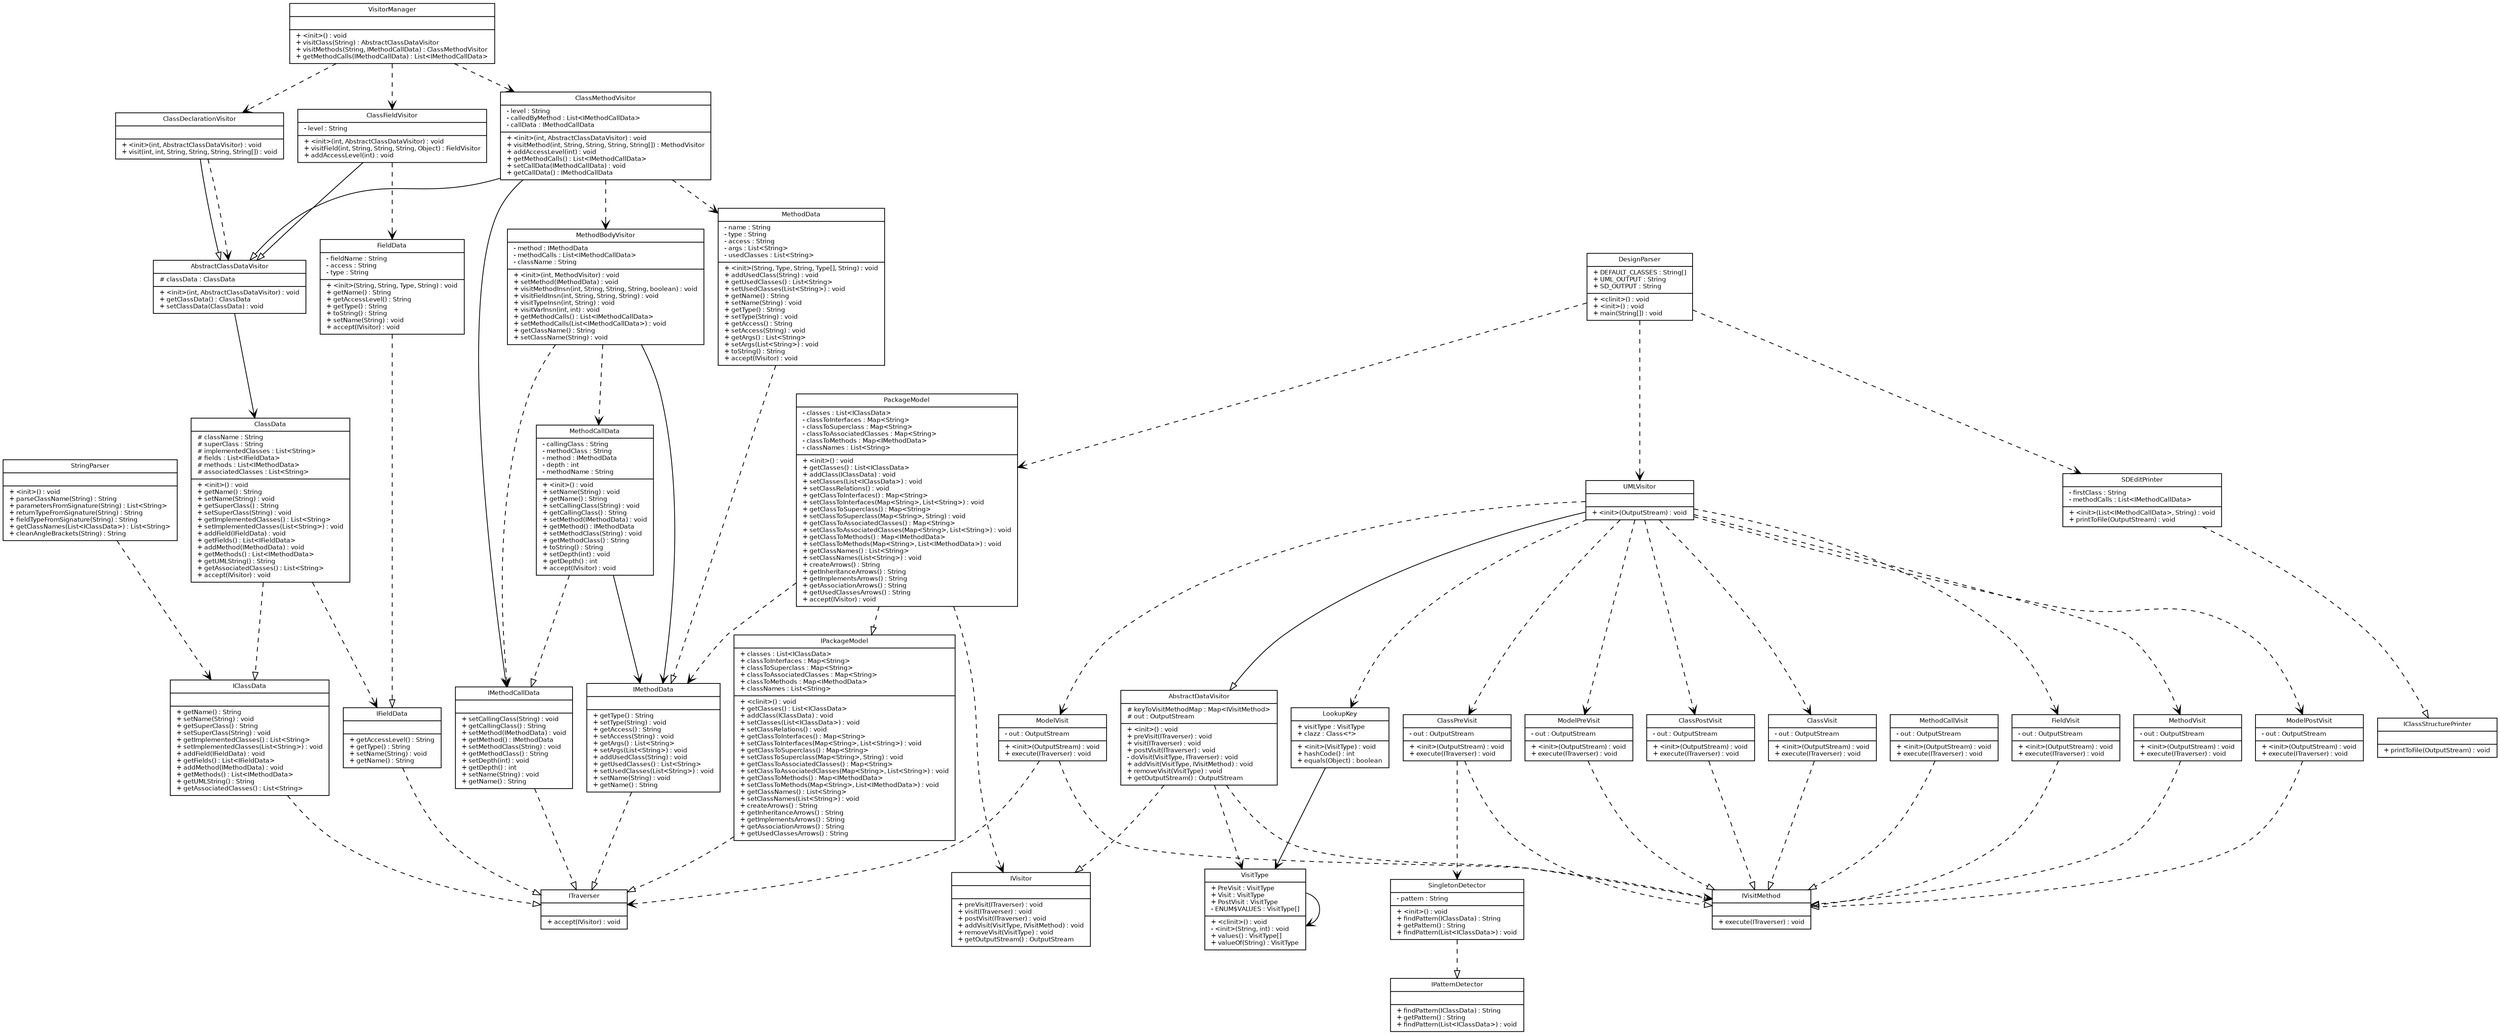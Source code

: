digraph G {
fontname = " Bitstream Vera San"
fontsize =8
node [
style=filled
fillcolor=white
fontname = "Bitstream Vera Sans"
fontsize =8
shape = "record"]
edge [
fontname = "Bitstream Vera Sans"
fontsize =8
]
AbstractClassDataVisitor [
label = "{AbstractClassDataVisitor
|# classData : ClassData\l|+ \<init\>(int, AbstractClassDataVisitor) : void\l+ getClassData() : ClassData\l+ setClassData(ClassData) : void\l}"
]
AbstractDataVisitor [
label = "{AbstractDataVisitor
|# keyToVisitMethodMap : Map\<IVisitMethod\>\l# out : OutputStream\l|+ \<init\>() : void\l+ preVisit(ITraverser) : void\l+ visit(ITraverser) : void\l+ postVisit(ITraverser) : void\l- doVisit(VisitType, ITraverser) : void\l+ addVisit(VisitType, IVisitMethod) : void\l+ removeVisit(VisitType) : void\l+ getOutputStream() : OutputStream\l}"
]
ClassData [
label = "{ClassData
|# className : String\l# superClass : String\l# implementedClasses : List\<String\>\l# fields : List\<IFieldData\>\l# methods : List\<IMethodData\>\l# associatedClasses : List\<String\>\l|+ \<init\>() : void\l+ getName() : String\l+ setName(String) : void\l+ getSuperClass() : String\l+ setSuperClass(String) : void\l+ getImplementedClasses() : List\<String\>\l+ setImplementedClasses(List\<String\>) : void\l+ addField(IFieldData) : void\l+ getFields() : List\<IFieldData\>\l+ addMethod(IMethodData) : void\l+ getMethods() : List\<IMethodData\>\l+ getUMLString() : String\l+ getAssociatedClasses() : List\<String\>\l+ accept(IVisitor) : void\l}"
]
ClassDeclarationVisitor [
label = "{ClassDeclarationVisitor
||+ \<init\>(int, AbstractClassDataVisitor) : void\l+ visit(int, int, String, String, String, String[]) : void\l}"
]
ClassFieldVisitor [
label = "{ClassFieldVisitor
|- level : String\l|+ \<init\>(int, AbstractClassDataVisitor) : void\l+ visitField(int, String, String, String, Object) : FieldVisitor\l+ addAccessLevel(int) : void\l}"
]
ClassMethodVisitor [
label = "{ClassMethodVisitor
|- level : String\l- calledByMethod : List\<IMethodCallData\>\l- callData : IMethodCallData\l|+ \<init\>(int, AbstractClassDataVisitor) : void\l+ visitMethod(int, String, String, String, String[]) : MethodVisitor\l+ addAccessLevel(int) : void\l+ getMethodCalls() : List\<IMethodCallData\>\l+ setCallData(IMethodCallData) : void\l+ getCallData() : IMethodCallData\l}"
]
ClassPostVisit [
label = "{ClassPostVisit
|- out : OutputStream\l|+ \<init\>(OutputStream) : void\l+ execute(ITraverser) : void\l}"
]
ClassPreVisit [
label = "{ClassPreVisit
|- out : OutputStream\l|+ \<init\>(OutputStream) : void\l+ execute(ITraverser) : void\l}"
]
ClassVisit [
label = "{ClassVisit
|- out : OutputStream\l|+ \<init\>(OutputStream) : void\l+ execute(ITraverser) : void\l}"
]
DesignParser [
label = "{DesignParser
|+ DEFAULT_CLASSES : String[]\l+ UML_OUTPUT : String\l+ SD_OUTPUT : String\l|+ \<clinit\>() : void\l+ \<init\>() : void\l+ main(String[]) : void\l}"
]
FieldData [
label = "{FieldData
|- fieldName : String\l- access : String\l- type : String\l|+ \<init\>(String, String, Type, String) : void\l+ getName() : String\l+ getAccessLevel() : String\l+ getType() : String\l+ toString() : String\l+ setName(String) : void\l+ accept(IVisitor) : void\l}"
]
FieldVisit [
label = "{FieldVisit
|- out : OutputStream\l|+ \<init\>(OutputStream) : void\l+ execute(ITraverser) : void\l}"
]
IClassData [
label = "{IClassData
||+ getName() : String\l+ setName(String) : void\l+ getSuperClass() : String\l+ setSuperClass(String) : void\l+ getImplementedClasses() : List\<String\>\l+ setImplementedClasses(List\<String\>) : void\l+ addField(IFieldData) : void\l+ getFields() : List\<IFieldData\>\l+ addMethod(IMethodData) : void\l+ getMethods() : List\<IMethodData\>\l+ getUMLString() : String\l+ getAssociatedClasses() : List\<String\>\l}"
]
IClassStructurePrinter [
label = "{IClassStructurePrinter
||+ printToFile(OutputStream) : void\l}"
]
IFieldData [
label = "{IFieldData
||+ getAccessLevel() : String\l+ getType() : String\l+ setName(String) : void\l+ getName() : String\l}"
]
IMethodCallData [
label = "{IMethodCallData
||+ setCallingClass(String) : void\l+ getCallingClass() : String\l+ setMethod(IMethodData) : void\l+ getMethod() : IMethodData\l+ setMethodClass(String) : void\l+ getMethodClass() : String\l+ setDepth(int) : void\l+ getDepth() : int\l+ setName(String) : void\l+ getName() : String\l}"
]
IMethodData [
label = "{IMethodData
||+ getType() : String\l+ setType(String) : void\l+ getAccess() : String\l+ setAccess(String) : void\l+ getArgs() : List\<String\>\l+ setArgs(List\<String\>) : void\l+ addUsedClass(String) : void\l+ getUsedClasses() : List\<String\>\l+ setUsedClasses(List\<String\>) : void\l+ setName(String) : void\l+ getName() : String\l}"
]
IPackageModel [
label = "{IPackageModel
|+ classes : List\<IClassData\>\l+ classToInterfaces : Map\<String\>\l+ classToSuperclass : Map\<String\>\l+ classToAssociatedClasses : Map\<String\>\l+ classToMethods : Map\<IMethodData\>\l+ classNames : List\<String\>\l|+ \<clinit\>() : void\l+ getClasses() : List\<IClassData\>\l+ addClass(IClassData) : void\l+ setClasses(List\<IClassData\>) : void\l+ setClassRelations() : void\l+ getClassToInterfaces() : Map\<String\>\l+ setClassToInterfaces(Map\<String\>, List\<String\>) : void\l+ getClassToSuperclass() : Map\<String\>\l+ setClassToSuperclass(Map\<String\>, String) : void\l+ getClassToAssociatedClasses() : Map\<String\>\l+ setClassToAssociatedClasses(Map\<String\>, List\<String\>) : void\l+ getClassToMethods() : Map\<IMethodData\>\l+ setClassToMethods(Map\<String\>, List\<IMethodData\>) : void\l+ getClassNames() : List\<String\>\l+ setClassNames(List\<String\>) : void\l+ createArrows() : String\l+ getInheritanceArrows() : String\l+ getImplementsArrows() : String\l+ getAssociationArrows() : String\l+ getUsedClassesArrows() : String\l}"
]
IPatternDetector [
label = "{IPatternDetector
||+ findPattern(IClassData) : String\l+ getPattern() : String\l+ findPattern(List\<IClassData\>) : void\l}"
]
ITraverser [
label = "{ITraverser
||+ accept(IVisitor) : void\l}"
]
IVisitMethod [
label = "{IVisitMethod
||+ execute(ITraverser) : void\l}"
]
IVisitor [
label = "{IVisitor
||+ preVisit(ITraverser) : void\l+ visit(ITraverser) : void\l+ postVisit(ITraverser) : void\l+ addVisit(VisitType, IVisitMethod) : void\l+ removeVisit(VisitType) : void\l+ getOutputStream() : OutputStream\l}"
]
LookupKey [
label = "{LookupKey
|+ visitType : VisitType\l+ clazz : Class\<*\>\l|+ \<init\>(VisitType) : void\l+ hashCode() : int\l+ equals(Object) : boolean\l}"
]
MethodBodyVisitor [
label = "{MethodBodyVisitor
|- method : IMethodData\l- methodCalls : List\<IMethodCallData\>\l- className : String\l|+ \<init\>(int, MethodVisitor) : void\l+ setMethod(IMethodData) : void\l+ visitMethodInsn(int, String, String, String, boolean) : void\l+ visitFieldInsn(int, String, String, String) : void\l+ visitTypeInsn(int, String) : void\l+ visitVarInsn(int, int) : void\l+ getMethodCalls() : List\<IMethodCallData\>\l+ setMethodCalls(List\<IMethodCallData\>) : void\l+ getClassName() : String\l+ setClassName(String) : void\l}"
]
MethodCallData [
label = "{MethodCallData
|- callingClass : String\l- methodClass : String\l- method : IMethodData\l- depth : int\l- methodName : String\l|+ \<init\>() : void\l+ setName(String) : void\l+ getName() : String\l+ setCallingClass(String) : void\l+ getCallingClass() : String\l+ setMethod(IMethodData) : void\l+ getMethod() : IMethodData\l+ setMethodClass(String) : void\l+ getMethodClass() : String\l+ toString() : String\l+ setDepth(int) : void\l+ getDepth() : int\l+ accept(IVisitor) : void\l}"
]
MethodCallVisit [
label = "{MethodCallVisit
|- out : OutputStream\l|+ \<init\>(OutputStream) : void\l+ execute(ITraverser) : void\l}"
]
MethodData [
label = "{MethodData
|- name : String\l- type : String\l- access : String\l- args : List\<String\>\l- usedClasses : List\<String\>\l|+ \<init\>(String, Type, String, Type[], String) : void\l+ addUsedClass(String) : void\l+ getUsedClasses() : List\<String\>\l+ setUsedClasses(List\<String\>) : void\l+ getName() : String\l+ setName(String) : void\l+ getType() : String\l+ setType(String) : void\l+ getAccess() : String\l+ setAccess(String) : void\l+ getArgs() : List\<String\>\l+ setArgs(List\<String\>) : void\l+ toString() : String\l+ accept(IVisitor) : void\l}"
]
MethodVisit [
label = "{MethodVisit
|- out : OutputStream\l|+ \<init\>(OutputStream) : void\l+ execute(ITraverser) : void\l}"
]
ModelPostVisit [
label = "{ModelPostVisit
|- out : OutputStream\l|+ \<init\>(OutputStream) : void\l+ execute(ITraverser) : void\l}"
]
ModelPreVisit [
label = "{ModelPreVisit
|- out : OutputStream\l|+ \<init\>(OutputStream) : void\l+ execute(ITraverser) : void\l}"
]
ModelVisit [
label = "{ModelVisit
|- out : OutputStream\l|+ \<init\>(OutputStream) : void\l+ execute(ITraverser) : void\l}"
]
PackageModel [
label = "{PackageModel
|- classes : List\<IClassData\>\l- classToInterfaces : Map\<String\>\l- classToSuperclass : Map\<String\>\l- classToAssociatedClasses : Map\<String\>\l- classToMethods : Map\<IMethodData\>\l- classNames : List\<String\>\l|+ \<init\>() : void\l+ getClasses() : List\<IClassData\>\l+ addClass(IClassData) : void\l+ setClasses(List\<IClassData\>) : void\l+ setClassRelations() : void\l+ getClassToInterfaces() : Map\<String\>\l+ setClassToInterfaces(Map\<String\>, List\<String\>) : void\l+ getClassToSuperclass() : Map\<String\>\l+ setClassToSuperclass(Map\<String\>, String) : void\l+ getClassToAssociatedClasses() : Map\<String\>\l+ setClassToAssociatedClasses(Map\<String\>, List\<String\>) : void\l+ getClassToMethods() : Map\<IMethodData\>\l+ setClassToMethods(Map\<String\>, List\<IMethodData\>) : void\l+ getClassNames() : List\<String\>\l+ setClassNames(List\<String\>) : void\l+ createArrows() : String\l+ getInheritanceArrows() : String\l+ getImplementsArrows() : String\l+ getAssociationArrows() : String\l+ getUsedClassesArrows() : String\l+ accept(IVisitor) : void\l}"
]
SDEditPrinter [
label = "{SDEditPrinter
|- firstClass : String\l- methodCalls : List\<IMethodCallData\>\l|+ \<init\>(List\<IMethodCallData\>, String) : void\l+ printToFile(OutputStream) : void\l}"
]
SingletonDetector [
label = "{SingletonDetector
|- pattern : String\l|+ \<init\>() : void\l+ findPattern(IClassData) : String\l+ getPattern() : String\l+ findPattern(List\<IClassData\>) : void\l}"
]
StringParser [
label = "{StringParser
||+ \<init\>() : void\l+ parseClassName(String) : String\l+ parametersFromSignature(String) : List\<String\>\l+ returnTypeFromSignature(String) : String\l+ fieldTypeFromSignature(String) : String\l+ getClassNames(List\<IClassData\>) : List\<String\>\l+ cleanAngleBrackets(String) : String\l}"
]
UMLVisitor [
label = "{UMLVisitor
||+ \<init\>(OutputStream) : void\l}"
]
VisitType [
label = "{VisitType
|+ PreVisit : VisitType\l+ Visit : VisitType\l+ PostVisit : VisitType\l- ENUM$VALUES : VisitType[]\l|+ \<clinit\>() : void\l- \<init\>(String, int) : void\l+ values() : VisitType[]\l+ valueOf(String) : VisitType\l}"
]
VisitorManager [
label = "{VisitorManager
||+ \<init\>() : void\l+ visitClass(String) : AbstractClassDataVisitor\l+ visitMethods(String, IMethodCallData) : ClassMethodVisitor\l+ getMethodCalls(IMethodCallData) : List\<IMethodCallData\>\l}"
]
edge [
arrowhead = "empty"
style = "solid"
]
UMLVisitor -> AbstractDataVisitor
ClassDeclarationVisitor -> AbstractClassDataVisitor
ClassFieldVisitor -> AbstractClassDataVisitor
ClassMethodVisitor -> AbstractClassDataVisitor
edge [
arrowhead = "vee"
style = "solid"
]
AbstractClassDataVisitor -> ClassData
MethodBodyVisitor -> IMethodData
MethodCallData -> IMethodData
ClassMethodVisitor -> IMethodCallData
LookupKey -> VisitType
VisitType -> VisitType
edge [
arrowhead = "empty"
style = "dashed"
]
ModelVisit -> IVisitMethod
PackageModel -> IPackageModel
SDEditPrinter -> IClassStructurePrinter
ClassVisit -> IVisitMethod
ModelPreVisit -> IVisitMethod
AbstractDataVisitor -> IVisitor
FieldVisit -> IVisitMethod
MethodCallData -> IMethodCallData
ClassPreVisit -> IVisitMethod
IPackageModel -> ITraverser
SingletonDetector -> IPatternDetector
IMethodCallData -> ITraverser
MethodVisit -> IVisitMethod
FieldData -> IFieldData
ModelPostVisit -> IVisitMethod
ClassData -> IClassData
MethodCallVisit -> IVisitMethod
MethodData -> IMethodData
IMethodData -> ITraverser
ClassPostVisit -> IVisitMethod
IClassData -> ITraverser
IFieldData -> ITraverser
edge [
arrowhead = "vee"
style = "dashed"
]
StringParser -> IClassData
ModelVisit -> ITraverser
UMLVisitor -> LookupKey
UMLVisitor -> FieldVisit
UMLVisitor -> MethodVisit
UMLVisitor -> ClassPreVisit
UMLVisitor -> ClassVisit
UMLVisitor -> ClassPostVisit
UMLVisitor -> ModelPreVisit
UMLVisitor -> ModelVisit
UMLVisitor -> ModelPostVisit
PackageModel -> IMethodData
PackageModel -> IVisitor
MethodBodyVisitor -> MethodCallData
MethodBodyVisitor -> IMethodCallData
ClassDeclarationVisitor -> AbstractClassDataVisitor
DesignParser -> PackageModel
DesignParser -> UMLVisitor
DesignParser -> SDEditPrinter
ClassFieldVisitor -> FieldData
AbstractDataVisitor -> VisitType
AbstractDataVisitor -> IVisitMethod
ClassMethodVisitor -> MethodBodyVisitor
ClassMethodVisitor -> MethodData
VisitorManager -> ClassDeclarationVisitor
VisitorManager -> ClassFieldVisitor
VisitorManager -> ClassMethodVisitor
ClassPreVisit -> SingletonDetector
ClassData -> IFieldData
}
